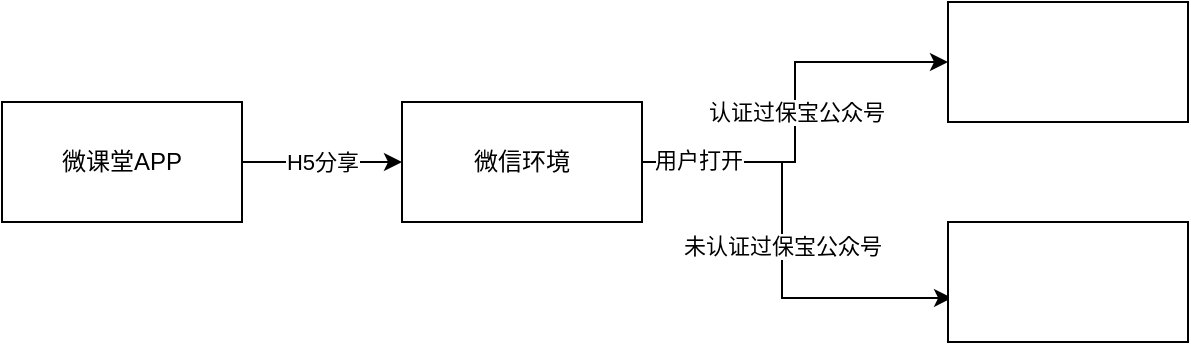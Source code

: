 <mxfile version="18.1.3" type="github">
  <diagram id="5G5pLSB4752_J3kw6D5k" name="第 1 页">
    <mxGraphModel dx="782" dy="436" grid="1" gridSize="10" guides="1" tooltips="1" connect="1" arrows="1" fold="1" page="1" pageScale="1" pageWidth="827" pageHeight="1169" math="0" shadow="0">
      <root>
        <mxCell id="0" />
        <mxCell id="1" parent="0" />
        <mxCell id="oWquUahyqCNIXPOBKiYZ-3" value="H5分享" style="edgeStyle=orthogonalEdgeStyle;rounded=0;orthogonalLoop=1;jettySize=auto;html=1;" edge="1" parent="1" source="oWquUahyqCNIXPOBKiYZ-1" target="oWquUahyqCNIXPOBKiYZ-2">
          <mxGeometry relative="1" as="geometry" />
        </mxCell>
        <mxCell id="oWquUahyqCNIXPOBKiYZ-1" value="微课堂APP" style="rounded=0;whiteSpace=wrap;html=1;" vertex="1" parent="1">
          <mxGeometry x="100" y="120" width="120" height="60" as="geometry" />
        </mxCell>
        <mxCell id="oWquUahyqCNIXPOBKiYZ-5" value="认证过保宝公众号" style="edgeStyle=orthogonalEdgeStyle;rounded=0;orthogonalLoop=1;jettySize=auto;html=1;" edge="1" parent="1" source="oWquUahyqCNIXPOBKiYZ-2" target="oWquUahyqCNIXPOBKiYZ-4">
          <mxGeometry relative="1" as="geometry" />
        </mxCell>
        <mxCell id="oWquUahyqCNIXPOBKiYZ-7" value="未认证过保宝公众号" style="edgeStyle=orthogonalEdgeStyle;rounded=0;orthogonalLoop=1;jettySize=auto;html=1;entryX=0.017;entryY=0.633;entryDx=0;entryDy=0;entryPerimeter=0;" edge="1" parent="1" source="oWquUahyqCNIXPOBKiYZ-2" target="oWquUahyqCNIXPOBKiYZ-6">
          <mxGeometry relative="1" as="geometry">
            <Array as="points">
              <mxPoint x="490" y="150" />
              <mxPoint x="490" y="218" />
            </Array>
          </mxGeometry>
        </mxCell>
        <mxCell id="oWquUahyqCNIXPOBKiYZ-8" value="用户打开" style="edgeLabel;html=1;align=center;verticalAlign=middle;resizable=0;points=[];" vertex="1" connectable="0" parent="oWquUahyqCNIXPOBKiYZ-7">
          <mxGeometry x="-0.749" y="1" relative="1" as="geometry">
            <mxPoint as="offset" />
          </mxGeometry>
        </mxCell>
        <mxCell id="oWquUahyqCNIXPOBKiYZ-2" value="微信环境" style="rounded=0;whiteSpace=wrap;html=1;" vertex="1" parent="1">
          <mxGeometry x="300" y="120" width="120" height="60" as="geometry" />
        </mxCell>
        <mxCell id="oWquUahyqCNIXPOBKiYZ-4" value="" style="whiteSpace=wrap;html=1;rounded=0;" vertex="1" parent="1">
          <mxGeometry x="573" y="70" width="120" height="60" as="geometry" />
        </mxCell>
        <mxCell id="oWquUahyqCNIXPOBKiYZ-6" value="" style="rounded=0;whiteSpace=wrap;html=1;" vertex="1" parent="1">
          <mxGeometry x="573" y="180" width="120" height="60" as="geometry" />
        </mxCell>
      </root>
    </mxGraphModel>
  </diagram>
</mxfile>
